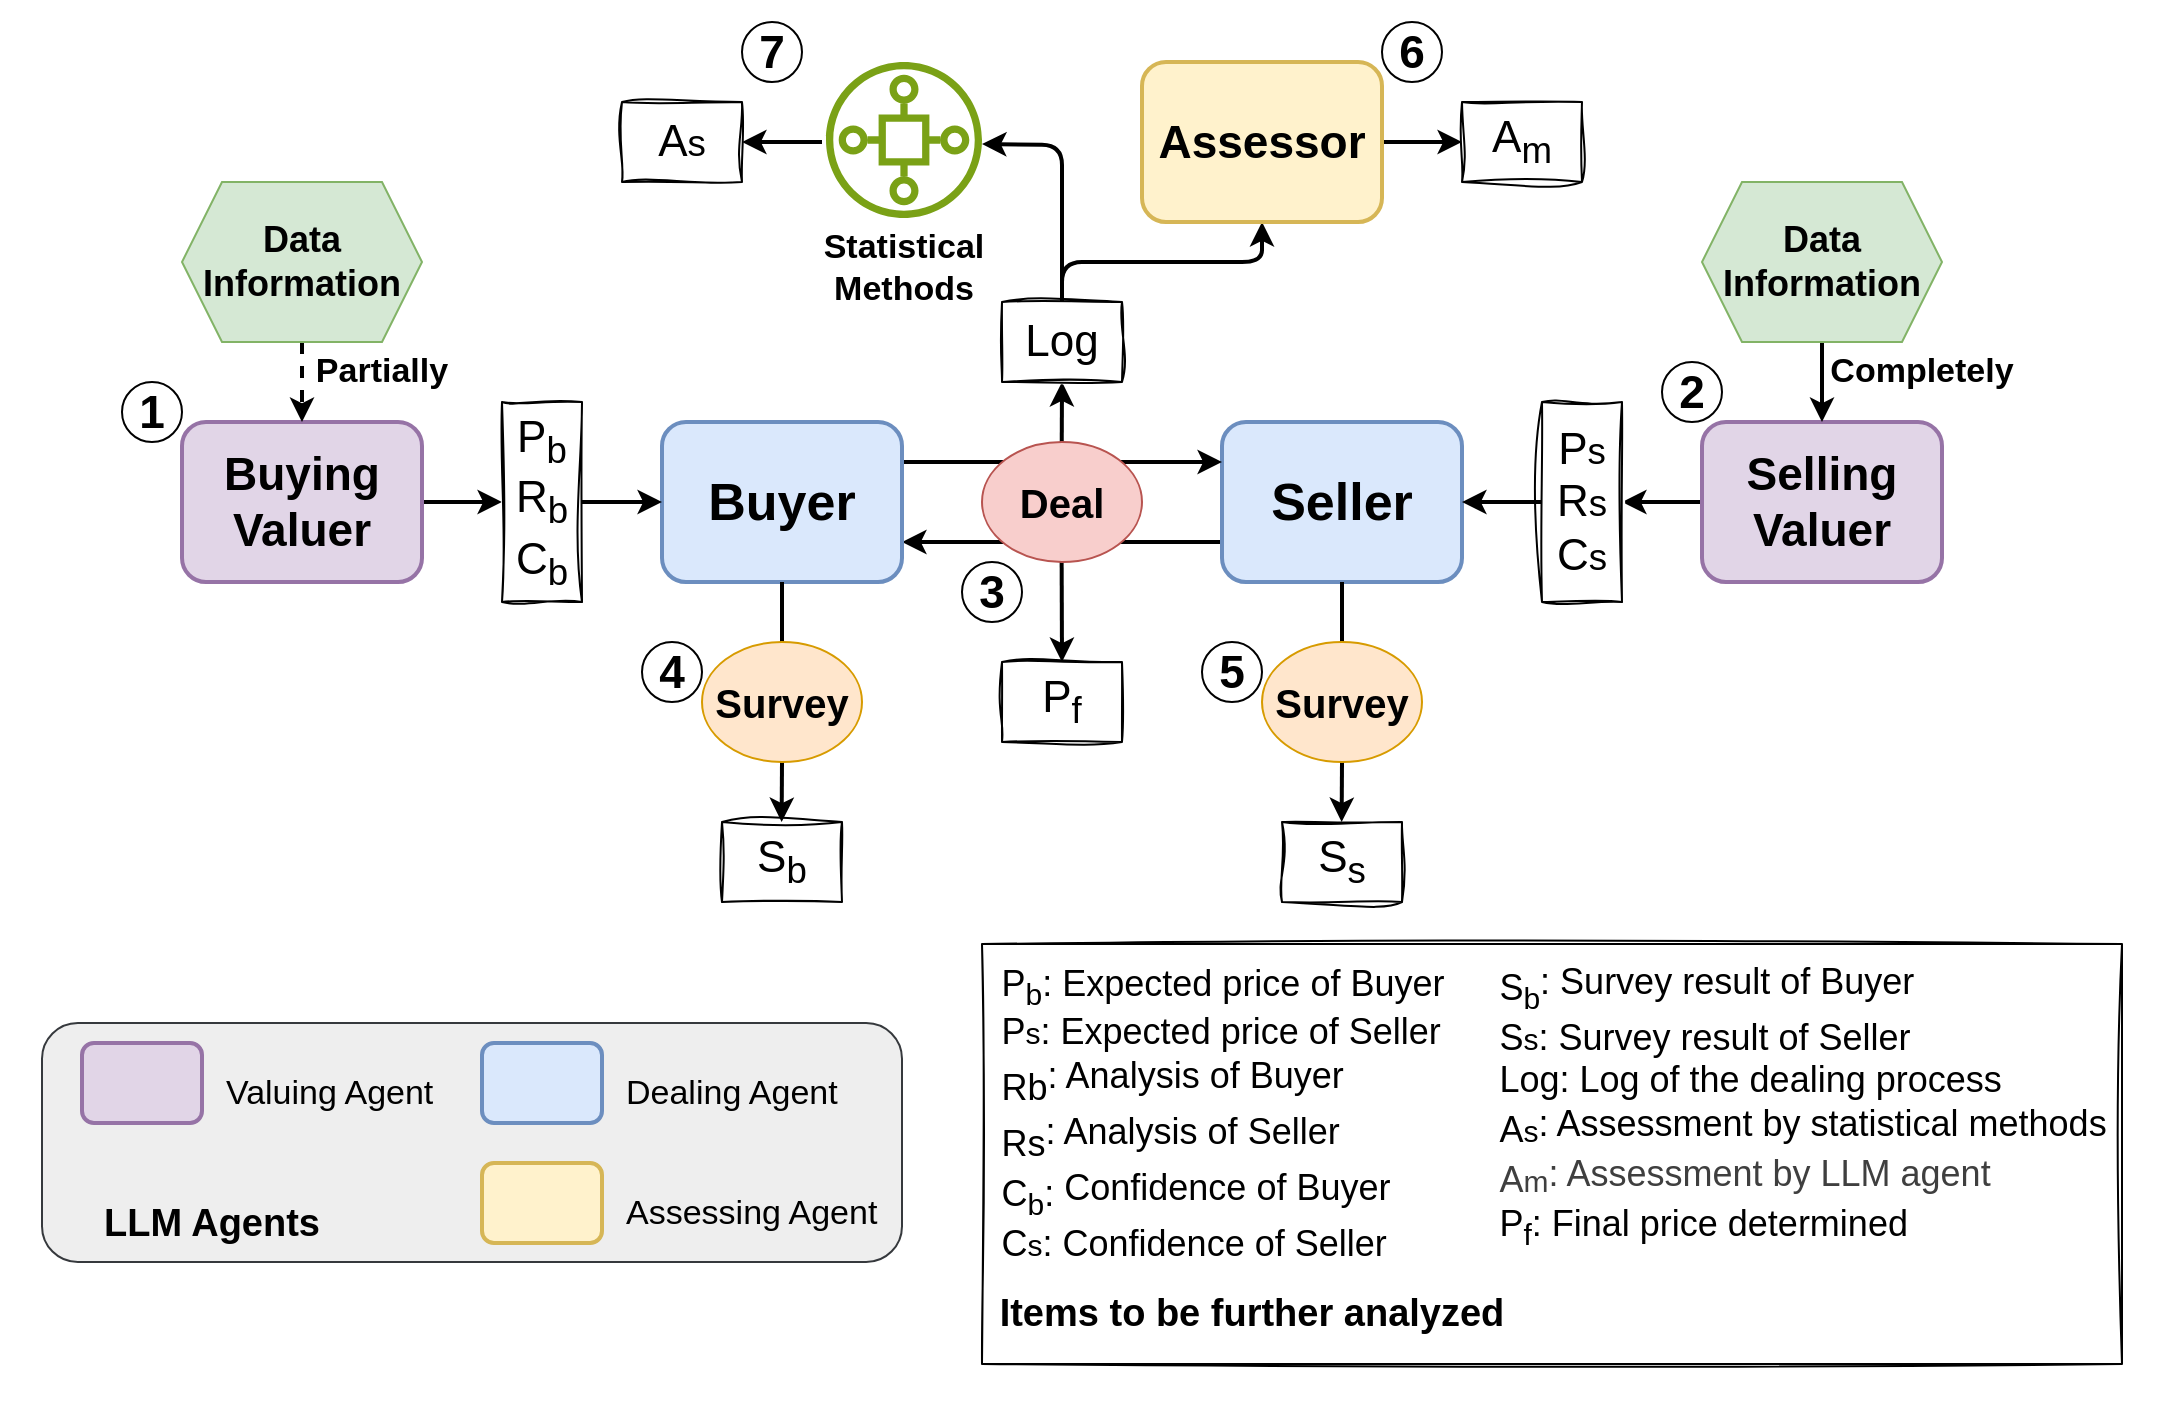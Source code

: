 <mxfile>
    <diagram id="L_sXUlmfiukXkBrD-xmr" name="第 1 页">
        <mxGraphModel dx="1212" dy="1425" grid="1" gridSize="10" guides="1" tooltips="1" connect="1" arrows="1" fold="1" page="0" pageScale="1" pageWidth="827" pageHeight="1169" background="#ffffff" math="0" shadow="0">
            <root>
                <mxCell id="0"/>
                <mxCell id="1" parent="0"/>
                <mxCell id="82" value="" style="rounded=0;whiteSpace=wrap;html=1;opacity=0;" parent="1" vertex="1">
                    <mxGeometry x="-10" y="-290" width="1080" height="700" as="geometry"/>
                </mxCell>
                <mxCell id="72" style="edgeStyle=none;html=1;exitX=1;exitY=0.5;exitDx=0;exitDy=0;entryX=0;entryY=0.5;entryDx=0;entryDy=0;strokeWidth=2;" parent="1" source="2" target="19" edge="1">
                    <mxGeometry relative="1" as="geometry"/>
                </mxCell>
                <mxCell id="2" value="&lt;font style=&quot;font-size: 23px;&quot;&gt;&lt;b style=&quot;&quot;&gt;Buying Valuer&lt;/b&gt;&lt;/font&gt;" style="rounded=1;whiteSpace=wrap;html=1;fillColor=#e1d5e7;strokeColor=#9673a6;strokeWidth=2;" parent="1" vertex="1">
                    <mxGeometry x="80" y="-80" width="120" height="80" as="geometry"/>
                </mxCell>
                <mxCell id="12" style="edgeStyle=none;html=1;exitX=0;exitY=0.75;exitDx=0;exitDy=0;entryX=1;entryY=0.75;entryDx=0;entryDy=0;strokeWidth=2;" parent="1" source="5" target="6" edge="1">
                    <mxGeometry relative="1" as="geometry"/>
                </mxCell>
                <mxCell id="28" style="edgeStyle=none;html=1;exitX=0.5;exitY=1;exitDx=0;exitDy=0;strokeWidth=2;" parent="1" source="31" edge="1">
                    <mxGeometry relative="1" as="geometry">
                        <mxPoint x="659.824" y="120" as="targetPoint"/>
                    </mxGeometry>
                </mxCell>
                <mxCell id="5" value="&lt;b&gt;&lt;font style=&quot;font-size: 26px;&quot;&gt;Seller&lt;/font&gt;&lt;/b&gt;" style="rounded=1;whiteSpace=wrap;html=1;fillColor=#dae8fc;strokeColor=#6c8ebf;strokeWidth=2;" parent="1" vertex="1">
                    <mxGeometry x="600" y="-80" width="120" height="80" as="geometry"/>
                </mxCell>
                <mxCell id="11" style="edgeStyle=none;html=1;exitX=1;exitY=0.25;exitDx=0;exitDy=0;entryX=0;entryY=0.25;entryDx=0;entryDy=0;strokeWidth=2;" parent="1" source="6" target="5" edge="1">
                    <mxGeometry relative="1" as="geometry">
                        <Array as="points">
                            <mxPoint x="520" y="-60"/>
                        </Array>
                    </mxGeometry>
                </mxCell>
                <mxCell id="27" style="edgeStyle=none;html=1;exitX=0.5;exitY=1;exitDx=0;exitDy=0;strokeWidth=2;" parent="1" source="29" edge="1">
                    <mxGeometry relative="1" as="geometry">
                        <mxPoint x="379.824" y="120" as="targetPoint"/>
                    </mxGeometry>
                </mxCell>
                <mxCell id="6" value="&lt;font style=&quot;font-size: 26px;&quot;&gt;&lt;b style=&quot;&quot;&gt;Buyer&lt;/b&gt;&lt;/font&gt;" style="rounded=1;whiteSpace=wrap;html=1;fillColor=#dae8fc;strokeColor=#6c8ebf;strokeWidth=2;" parent="1" vertex="1">
                    <mxGeometry x="320" y="-80" width="120" height="80" as="geometry"/>
                </mxCell>
                <mxCell id="73" style="edgeStyle=none;html=1;exitX=0;exitY=0.5;exitDx=0;exitDy=0;entryX=1;entryY=0.5;entryDx=0;entryDy=0;strokeWidth=2;" parent="1" source="7" target="24" edge="1">
                    <mxGeometry relative="1" as="geometry"/>
                </mxCell>
                <mxCell id="7" value="&lt;b&gt;&lt;font style=&quot;font-size: 23px;&quot;&gt;Selling Valuer&lt;/font&gt;&lt;/b&gt;" style="rounded=1;whiteSpace=wrap;html=1;fillColor=#e1d5e7;strokeColor=#9673a6;strokeWidth=2;" parent="1" vertex="1">
                    <mxGeometry x="840" y="-80" width="120" height="80" as="geometry"/>
                </mxCell>
                <mxCell id="13" style="edgeStyle=orthogonalEdgeStyle;html=1;strokeWidth=2;startArrow=classic;startFill=1;endArrow=none;endFill=0;exitX=0.5;exitY=1;exitDx=0;exitDy=0;entryX=0.5;entryY=0;entryDx=0;entryDy=0;" parent="1" source="8" target="14" edge="1">
                    <mxGeometry relative="1" as="geometry">
                        <mxPoint x="520" y="-130" as="targetPoint"/>
                        <mxPoint x="520" y="-160" as="sourcePoint"/>
                        <Array as="points">
                            <mxPoint x="620" y="-160"/>
                            <mxPoint x="520" y="-160"/>
                        </Array>
                    </mxGeometry>
                </mxCell>
                <mxCell id="21" style="edgeStyle=none;html=1;exitX=1;exitY=0.5;exitDx=0;exitDy=0;strokeWidth=3;" parent="1" source="8" edge="1">
                    <mxGeometry relative="1" as="geometry">
                        <mxPoint x="640" y="-199.529" as="targetPoint"/>
                    </mxGeometry>
                </mxCell>
                <mxCell id="47" style="edgeStyle=none;html=1;exitX=1;exitY=0.5;exitDx=0;exitDy=0;entryX=0;entryY=0.5;entryDx=0;entryDy=0;strokeWidth=2;" parent="1" source="8" target="22" edge="1">
                    <mxGeometry relative="1" as="geometry"/>
                </mxCell>
                <mxCell id="8" value="&lt;font style=&quot;font-size: 23px;&quot;&gt;&lt;b style=&quot;&quot;&gt;Assessor&lt;/b&gt;&lt;/font&gt;" style="rounded=1;whiteSpace=wrap;html=1;fillColor=#fff2cc;strokeColor=#d6b656;strokeWidth=2;" parent="1" vertex="1">
                    <mxGeometry x="560" y="-260" width="120" height="80" as="geometry"/>
                </mxCell>
                <mxCell id="15" style="edgeStyle=none;html=1;exitX=0.5;exitY=1;exitDx=0;exitDy=0;startArrow=classic;startFill=1;endArrow=none;endFill=0;strokeWidth=2;" parent="1" source="14" edge="1">
                    <mxGeometry relative="1" as="geometry">
                        <mxPoint x="519.824" y="-60" as="targetPoint"/>
                    </mxGeometry>
                </mxCell>
                <mxCell id="14" value="&lt;font style=&quot;font-size: 22px;&quot;&gt;Log&lt;/font&gt;" style="rounded=0;whiteSpace=wrap;html=1;sketch=1;curveFitting=1;jiggle=2;" parent="1" vertex="1">
                    <mxGeometry x="490" y="-140" width="60" height="40" as="geometry"/>
                </mxCell>
                <mxCell id="17" style="edgeStyle=none;html=1;startArrow=classic;startFill=1;endArrow=none;endFill=0;strokeWidth=2;" parent="1" edge="1">
                    <mxGeometry relative="1" as="geometry">
                        <mxPoint x="519.82" y="-10" as="targetPoint"/>
                        <mxPoint x="520" y="40" as="sourcePoint"/>
                    </mxGeometry>
                </mxCell>
                <mxCell id="18" value="&lt;font style=&quot;font-size: 20px; color: rgb(0, 0, 0);&quot;&gt;&lt;b style=&quot;&quot;&gt;Deal&lt;/b&gt;&lt;/font&gt;" style="ellipse;whiteSpace=wrap;html=1;fillColor=#f8cecc;strokeColor=#b85450;" parent="1" vertex="1">
                    <mxGeometry x="480" y="-70" width="80" height="60" as="geometry"/>
                </mxCell>
                <mxCell id="25" style="edgeStyle=none;html=1;exitX=1;exitY=0.5;exitDx=0;exitDy=0;entryX=0;entryY=0.5;entryDx=0;entryDy=0;strokeWidth=2;" parent="1" source="19" target="6" edge="1">
                    <mxGeometry relative="1" as="geometry"/>
                </mxCell>
                <mxCell id="19" value="&lt;span style=&quot;font-size: 22px;&quot;&gt;P&lt;sub&gt;b&lt;/sub&gt;&lt;/span&gt;&lt;div&gt;&lt;sub style=&quot;&quot;&gt;&lt;span style=&quot;font-size: 22px;&quot;&gt;R&lt;sub&gt;b&lt;/sub&gt;&lt;/span&gt;&lt;/sub&gt;&lt;/div&gt;&lt;div&gt;&lt;span style=&quot;font-size: 22px;&quot;&gt;C&lt;sub&gt;b&lt;/sub&gt;&lt;/span&gt;&lt;/div&gt;" style="rounded=0;whiteSpace=wrap;html=1;sketch=1;curveFitting=1;jiggle=2;" parent="1" vertex="1">
                    <mxGeometry x="240" y="-90" width="40" height="100" as="geometry"/>
                </mxCell>
                <mxCell id="20" value="&lt;font style=&quot;font-size: 22px;&quot;&gt;P&lt;sub&gt;f&lt;/sub&gt;&lt;/font&gt;" style="rounded=0;whiteSpace=wrap;html=1;sketch=1;curveFitting=1;jiggle=2;" parent="1" vertex="1">
                    <mxGeometry x="490" y="40" width="60" height="40" as="geometry"/>
                </mxCell>
                <mxCell id="22" value="&lt;font style=&quot;&quot;&gt;&lt;sub style=&quot;&quot;&gt;&lt;span style=&quot;font-size: 22px;&quot;&gt;A&lt;sub&gt;m&lt;/sub&gt;&lt;/span&gt;&lt;/sub&gt;&lt;/font&gt;" style="rounded=0;whiteSpace=wrap;html=1;sketch=1;curveFitting=1;jiggle=2;" parent="1" vertex="1">
                    <mxGeometry x="720" y="-240" width="60" height="40" as="geometry"/>
                </mxCell>
                <mxCell id="26" style="edgeStyle=none;html=1;exitX=0;exitY=0.5;exitDx=0;exitDy=0;entryX=1;entryY=0.5;entryDx=0;entryDy=0;strokeWidth=2;" parent="1" source="24" target="5" edge="1">
                    <mxGeometry relative="1" as="geometry"/>
                </mxCell>
                <mxCell id="24" value="&lt;span style=&quot;font-size: 22px;&quot;&gt;P&lt;/span&gt;&lt;span style=&quot;font-size: 18.333px;&quot;&gt;s&lt;/span&gt;&lt;div&gt;&lt;span style=&quot;font-size: 22px;&quot;&gt;R&lt;/span&gt;&lt;span style=&quot;font-size: 18.333px;&quot;&gt;s&lt;/span&gt;&lt;/div&gt;&lt;div&gt;&lt;span style=&quot;font-size: 22px;&quot;&gt;C&lt;/span&gt;&lt;span style=&quot;font-size: 18.333px;&quot;&gt;s&lt;/span&gt;&lt;/div&gt;" style="rounded=0;whiteSpace=wrap;html=1;sketch=1;curveFitting=1;jiggle=2;" parent="1" vertex="1">
                    <mxGeometry x="760" y="-90" width="40" height="100" as="geometry"/>
                </mxCell>
                <mxCell id="30" value="" style="edgeStyle=none;html=1;exitX=0.5;exitY=1;exitDx=0;exitDy=0;strokeWidth=2;endArrow=none;endFill=0;" parent="1" source="6" target="29" edge="1">
                    <mxGeometry relative="1" as="geometry">
                        <mxPoint x="379.824" y="120" as="targetPoint"/>
                        <mxPoint x="380" as="sourcePoint"/>
                    </mxGeometry>
                </mxCell>
                <mxCell id="29" value="&lt;font style=&quot;font-size: 20px;&quot;&gt;&lt;b style=&quot;&quot;&gt;Survey&lt;/b&gt;&lt;/font&gt;" style="ellipse;whiteSpace=wrap;html=1;fillColor=#ffe6cc;strokeColor=#d79b00;" parent="1" vertex="1">
                    <mxGeometry x="340" y="30" width="80" height="60" as="geometry"/>
                </mxCell>
                <mxCell id="32" value="" style="edgeStyle=none;html=1;exitX=0.5;exitY=1;exitDx=0;exitDy=0;strokeWidth=2;endArrow=none;endFill=0;" parent="1" source="5" target="31" edge="1">
                    <mxGeometry relative="1" as="geometry">
                        <mxPoint x="659.824" y="120" as="targetPoint"/>
                        <mxPoint x="660" as="sourcePoint"/>
                    </mxGeometry>
                </mxCell>
                <mxCell id="31" value="&lt;font style=&quot;font-size: 20px;&quot;&gt;&lt;b style=&quot;&quot;&gt;Survey&lt;/b&gt;&lt;/font&gt;" style="ellipse;whiteSpace=wrap;html=1;fillColor=#ffe6cc;strokeColor=#d79b00;" parent="1" vertex="1">
                    <mxGeometry x="620" y="30" width="80" height="60" as="geometry"/>
                </mxCell>
                <mxCell id="33" value="&lt;span style=&quot;font-size: 22px;&quot;&gt;S&lt;sub&gt;s&lt;/sub&gt;&lt;/span&gt;" style="rounded=0;whiteSpace=wrap;html=1;sketch=1;curveFitting=1;jiggle=2;" parent="1" vertex="1">
                    <mxGeometry x="630" y="120" width="60" height="40" as="geometry"/>
                </mxCell>
                <mxCell id="34" value="&lt;span style=&quot;font-size: 22px;&quot;&gt;S&lt;sub&gt;b&lt;/sub&gt;&lt;/span&gt;" style="rounded=0;whiteSpace=wrap;html=1;sketch=1;curveFitting=1;jiggle=2;" parent="1" vertex="1">
                    <mxGeometry x="350" y="120" width="60" height="40" as="geometry"/>
                </mxCell>
                <mxCell id="61" style="edgeStyle=none;html=1;entryX=1;entryY=0.5;entryDx=0;entryDy=0;strokeWidth=2;" parent="1" target="54" edge="1">
                    <mxGeometry relative="1" as="geometry">
                        <mxPoint x="400" y="-220" as="sourcePoint"/>
                    </mxGeometry>
                </mxCell>
                <mxCell id="52" style="edgeStyle=orthogonalEdgeStyle;html=1;strokeWidth=2;startArrow=classic;startFill=1;endArrow=none;endFill=0;entryX=0.5;entryY=0;entryDx=0;entryDy=0;" parent="1" target="14" edge="1">
                    <mxGeometry relative="1" as="geometry">
                        <mxPoint x="510" y="-150" as="targetPoint"/>
                        <mxPoint x="480" y="-219" as="sourcePoint"/>
                    </mxGeometry>
                </mxCell>
                <mxCell id="54" value="&lt;font style=&quot;&quot;&gt;&lt;sub style=&quot;&quot;&gt;&lt;span style=&quot;font-size: 22px;&quot;&gt;A&lt;/span&gt;&lt;span style=&quot;font-size: 18.333px;&quot;&gt;s&lt;/span&gt;&lt;/sub&gt;&lt;/font&gt;" style="rounded=0;whiteSpace=wrap;html=1;sketch=1;curveFitting=1;jiggle=2;" parent="1" vertex="1">
                    <mxGeometry x="300" y="-240" width="60" height="40" as="geometry"/>
                </mxCell>
                <mxCell id="74" value="" style="edgeStyle=none;html=1;strokeWidth=2;dashed=1;" parent="1" source="71" target="2" edge="1">
                    <mxGeometry relative="1" as="geometry"/>
                </mxCell>
                <mxCell id="71" value="&lt;b&gt;&lt;font style=&quot;font-size: 18px;&quot;&gt;Data Information&lt;/font&gt;&lt;/b&gt;" style="shape=hexagon;perimeter=hexagonPerimeter2;whiteSpace=wrap;html=1;fixedSize=1;fillColor=#d5e8d4;strokeColor=#82b366;" parent="1" vertex="1">
                    <mxGeometry x="80" y="-200" width="120" height="80" as="geometry"/>
                </mxCell>
                <mxCell id="75" value="" style="group" parent="1" vertex="1" connectable="0">
                    <mxGeometry x="480" y="180" width="575" height="211" as="geometry"/>
                </mxCell>
                <mxCell id="55" value="" style="rounded=0;whiteSpace=wrap;html=1;strokeWidth=1;sketch=1;curveFitting=1;jiggle=2;" parent="75" vertex="1">
                    <mxGeometry y="1" width="570" height="210" as="geometry"/>
                </mxCell>
                <mxCell id="41" value="&lt;div style=&quot;text-align: left;&quot;&gt;&lt;font style=&quot;background-color: transparent; font-size: 18px;&quot;&gt;P&lt;sub&gt;b&lt;/sub&gt;&lt;/font&gt;&lt;font style=&quot;background-color: transparent; font-size: 18px;&quot;&gt;: Expected price of Buyer&lt;/font&gt;&lt;/div&gt;&lt;div&gt;&lt;div style=&quot;text-align: left;&quot;&gt;&lt;font style=&quot;background-color: transparent; scrollbar-color: light-dark(#e2e2e2, #4b4b4b)&lt;br/&gt;&#x9;&#x9;&#x9;&#x9;&#x9;light-dark(#fbfbfb, var(--dark-panel-color)); font-size: 18px;&quot;&gt;P&lt;/font&gt;&lt;font style=&quot;background-color: transparent; scrollbar-color: light-dark(#e2e2e2, #4b4b4b)&lt;br/&gt;&#x9;&#x9;&#x9;&#x9;&#x9;light-dark(#fbfbfb, var(--dark-panel-color)); font-size: 15px;&quot;&gt;s&lt;/font&gt;&lt;font style=&quot;background-color: transparent; scrollbar-color: light-dark(#e2e2e2, #4b4b4b)&lt;br/&gt;&#x9;&#x9;&#x9;&#x9;&#x9;light-dark(#fbfbfb, var(--dark-panel-color)); font-size: 18px;&quot;&gt;: Expected price of Seller&lt;/font&gt;&lt;/div&gt;&lt;div&gt;&lt;div style=&quot;text-align: left; scrollbar-color: light-dark(#e2e2e2, #4b4b4b)&lt;br/&gt;&#x9;&#x9;&#x9;&#x9;&#x9;light-dark(#fbfbfb, var(--dark-panel-color));&quot;&gt;&lt;font style=&quot;background-color: transparent; scrollbar-color: light-dark(#e2e2e2, #4b4b4b)&lt;br/&gt;&#x9;&#x9;&#x9;&#x9;&#x9;light-dark(#fbfbfb, var(--dark-panel-color));&quot;&gt;&lt;sub style=&quot;scrollbar-color: light-dark(#e2e2e2, #4b4b4b)&lt;br/&gt;&#x9;&#x9;&#x9;&#x9;&#x9;light-dark(#fbfbfb, var(--dark-panel-color));&quot;&gt;&lt;sub style=&quot;&quot;&gt;&lt;span style=&quot;font-size: 18px;&quot;&gt;Rb&lt;/span&gt;&lt;/sub&gt;&lt;/sub&gt;&lt;/font&gt;&lt;font style=&quot;background-color: transparent; scrollbar-color: light-dark(#e2e2e2, #4b4b4b)&lt;br/&gt;&#x9;&#x9;&#x9;&#x9;&#x9;light-dark(#fbfbfb, var(--dark-panel-color)); font-size: 18px;&quot;&gt;: Analysis of Buyer&lt;/font&gt;&lt;br&gt;&lt;/div&gt;&lt;div style=&quot;scrollbar-color: light-dark(#e2e2e2, #4b4b4b)&lt;br/&gt;&#x9;&#x9;&#x9;&#x9;&#x9;light-dark(#fbfbfb, var(--dark-panel-color));&quot;&gt;&lt;div style=&quot;scrollbar-color: light-dark(#e2e2e2, #4b4b4b)&lt;br/&gt;&#x9;&#x9;&#x9;&#x9;&#x9;light-dark(#fbfbfb, var(--dark-panel-color));&quot;&gt;&lt;div style=&quot;text-align: left;&quot;&gt;&lt;font style=&quot;background-color: transparent; scrollbar-color: light-dark(#e2e2e2, #4b4b4b)&lt;br/&gt;&#x9;&#x9;&#x9;&#x9;&#x9;light-dark(#fbfbfb, var(--dark-panel-color));&quot;&gt;&lt;sub style=&quot;scrollbar-color: light-dark(#e2e2e2, #4b4b4b)&lt;br/&gt;&#x9;&#x9;&#x9;&#x9;&#x9;light-dark(#fbfbfb, var(--dark-panel-color));&quot;&gt;&lt;sub style=&quot;&quot;&gt;&lt;span style=&quot;font-size: 18px;&quot;&gt;Rs&lt;/span&gt;&lt;/sub&gt;&lt;/sub&gt;&lt;/font&gt;&lt;font style=&quot;background-color: transparent; scrollbar-color: light-dark(#e2e2e2, #4b4b4b)&lt;br/&gt;&#x9;&#x9;&#x9;&#x9;&#x9;light-dark(#fbfbfb, var(--dark-panel-color)); font-size: 18px;&quot;&gt;: Analysis of Seller&lt;/font&gt;&lt;/div&gt;&lt;div style=&quot;text-align: left;&quot;&gt;&lt;font style=&quot;background-color: transparent; scrollbar-color: light-dark(#e2e2e2, #4b4b4b)&lt;br/&gt;&#x9;&#x9;&#x9;&#x9;&#x9;light-dark(#fbfbfb, var(--dark-panel-color));&quot;&gt;&lt;div style=&quot;scrollbar-color: light-dark(#e2e2e2, #4b4b4b)&lt;br/&gt;&#x9;&#x9;&#x9;&#x9;&#x9;light-dark(#fbfbfb, var(--dark-panel-color));&quot;&gt;&lt;font style=&quot;scrollbar-color: light-dark(#e2e2e2, #4b4b4b)&lt;br/&gt;&#x9;&#x9;&#x9;&#x9;&#x9;light-dark(#fbfbfb, var(--dark-panel-color)); background-color: transparent;&quot;&gt;&lt;sub style=&quot;scrollbar-color: light-dark(#e2e2e2, #4b4b4b)&lt;br/&gt;&#x9;&#x9;&#x9;&#x9;&#x9;light-dark(#fbfbfb, var(--dark-panel-color));&quot;&gt;&lt;span style=&quot;font-size: 18px;&quot;&gt;C&lt;sub&gt;b&lt;/sub&gt;:&lt;/span&gt;&lt;/sub&gt;&lt;/font&gt;&lt;font style=&quot;font-size: 18px; scrollbar-color: light-dark(#e2e2e2, #4b4b4b)&lt;br/&gt;&#x9;&#x9;&#x9;&#x9;&#x9;light-dark(#fbfbfb, var(--dark-panel-color)); background-color: transparent;&quot;&gt;&amp;nbsp;Confidence of Buyer&lt;/font&gt;&lt;/div&gt;&lt;div style=&quot;scrollbar-color: light-dark(#e2e2e2, #4b4b4b)&lt;br/&gt;&#x9;&#x9;&#x9;&#x9;&#x9;light-dark(#fbfbfb, var(--dark-panel-color)); text-align: center;&quot;&gt;&lt;div style=&quot;scrollbar-color: light-dark(#e2e2e2, #4b4b4b)&lt;br/&gt;&#x9;&#x9;&#x9;&#x9;&#x9;light-dark(#fbfbfb, var(--dark-panel-color)); text-align: left;&quot;&gt;&lt;font style=&quot;scrollbar-color: light-dark(#e2e2e2, #4b4b4b)&lt;br/&gt;&#x9;&#x9;&#x9;&#x9;&#x9;light-dark(#fbfbfb, var(--dark-panel-color)); background-color: transparent; font-size: 18px;&quot;&gt;C&lt;/font&gt;&lt;font style=&quot;font-size: 15px; scrollbar-color: light-dark(#e2e2e2, #4b4b4b)&lt;br/&gt;&#x9;&#x9;&#x9;&#x9;&#x9;light-dark(#fbfbfb, var(--dark-panel-color)); background-color: transparent;&quot;&gt;s&lt;/font&gt;&lt;font style=&quot;font-size: 18px; scrollbar-color: light-dark(#e2e2e2, #4b4b4b)&lt;br/&gt;&#x9;&#x9;&#x9;&#x9;&#x9;light-dark(#fbfbfb, var(--dark-panel-color)); background-color: transparent;&quot;&gt;: Confidence of Seller&lt;/font&gt;&lt;/div&gt;&lt;/div&gt;&lt;/font&gt;&lt;/div&gt;&lt;/div&gt;&lt;/div&gt;&lt;/div&gt;&lt;/div&gt;" style="text;html=1;align=center;verticalAlign=middle;resizable=0;points=[];autosize=1;strokeColor=none;fillColor=none;" parent="75" vertex="1">
                    <mxGeometry y="1" width="240" height="170" as="geometry"/>
                </mxCell>
                <mxCell id="46" value="&lt;div style=&quot;text-align: left;&quot;&gt;&lt;font style=&quot;background-color: transparent;&quot;&gt;&lt;sub style=&quot;&quot;&gt;&lt;span style=&quot;font-size: 18px;&quot;&gt;S&lt;sub&gt;b&lt;/sub&gt;&lt;/span&gt;&lt;/sub&gt;&lt;/font&gt;&lt;font style=&quot;background-color: transparent; font-size: 18px;&quot;&gt;: Survey result of Buyer&lt;/font&gt;&lt;/div&gt;&lt;div&gt;&lt;div style=&quot;text-align: left;&quot;&gt;&lt;font style=&quot;background-color: transparent; scrollbar-color: light-dark(#e2e2e2, #4b4b4b)&lt;br/&gt;&#x9;&#x9;&#x9;&#x9;&#x9;light-dark(#fbfbfb, var(--dark-panel-color)); font-size: 18px;&quot;&gt;S&lt;/font&gt;&lt;font style=&quot;background-color: transparent; scrollbar-color: light-dark(#e2e2e2, #4b4b4b)&lt;br/&gt;&#x9;&#x9;&#x9;&#x9;&#x9;light-dark(#fbfbfb, var(--dark-panel-color)); font-size: 15px;&quot;&gt;s&lt;/font&gt;&lt;font style=&quot;background-color: transparent; scrollbar-color: light-dark(#e2e2e2, #4b4b4b)&lt;br/&gt;&#x9;&#x9;&#x9;&#x9;&#x9;light-dark(#fbfbfb, var(--dark-panel-color)); font-size: 18px;&quot;&gt;: Survey result of Seller&lt;/font&gt;&lt;/div&gt;&lt;div&gt;&lt;div style=&quot;text-align: left; scrollbar-color: light-dark(#e2e2e2, #4b4b4b)&lt;br/&gt;&#x9;&#x9;&#x9;&#x9;&#x9;light-dark(#fbfbfb, var(--dark-panel-color));&quot;&gt;&lt;font style=&quot;background-color: transparent; scrollbar-color: light-dark(#e2e2e2, #4b4b4b)&lt;br/&gt;&#x9;&#x9;&#x9;&#x9;&#x9;light-dark(#fbfbfb, var(--dark-panel-color)); font-size: 18px;&quot;&gt;Log: Log of the dealing process&lt;/font&gt;&lt;br&gt;&lt;/div&gt;&lt;div style=&quot;scrollbar-color: light-dark(#e2e2e2, #4b4b4b)&lt;br/&gt;&#x9;&#x9;&#x9;&#x9;&#x9;light-dark(#fbfbfb, var(--dark-panel-color));&quot;&gt;&lt;div style=&quot;scrollbar-color: light-dark(#e2e2e2, #4b4b4b)&lt;br/&gt;&#x9;&#x9;&#x9;&#x9;&#x9;light-dark(#fbfbfb, var(--dark-panel-color));&quot;&gt;&lt;div style=&quot;text-align: left;&quot;&gt;&lt;font style=&quot;background-color: transparent; scrollbar-color: light-dark(#e2e2e2, #4b4b4b)&lt;br/&gt;&#x9;&#x9;&#x9;&#x9;&#x9;light-dark(#fbfbfb, var(--dark-panel-color));&quot;&gt;&lt;sub style=&quot;&quot;&gt;&lt;span style=&quot;font-size: 18px;&quot;&gt;A&lt;/span&gt;&lt;span style=&quot;font-size: 15px;&quot;&gt;s&lt;/span&gt;&lt;/sub&gt;&lt;span style=&quot;font-size: 18px;&quot;&gt;: Assessment by statistical methods&lt;/span&gt;&lt;/font&gt;&lt;/div&gt;&lt;div style=&quot;text-align: left;&quot;&gt;&lt;font style=&quot;background-color: transparent; scrollbar-color: light-dark(#e2e2e2, #4b4b4b)&lt;br/&gt;&#x9;&#x9;&#x9;&#x9;&#x9;light-dark(#fbfbfb, var(--dark-panel-color));&quot;&gt;&lt;div style=&quot;scrollbar-color: light-dark(#e2e2e2, #4b4b4b)&lt;br/&gt;&#x9;&#x9;&#x9;&#x9;&#x9;light-dark(#fbfbfb, var(--dark-panel-color));&quot;&gt;&lt;font style=&quot;scrollbar-color: light-dark(#e2e2e2, #4b4b4b)&lt;br/&gt;&#x9;&#x9;&#x9;&#x9;&#x9;light-dark(#fbfbfb, var(--dark-panel-color)); background-color: transparent;&quot;&gt;&lt;sub style=&quot;scrollbar-color: light-dark(#e2e2e2, #4b4b4b)&lt;br/&gt;&#x9;&#x9;&#x9;&#x9;&#x9;light-dark(#fbfbfb, var(--dark-panel-color));&quot;&gt;&lt;sub style=&quot;color: rgb(63, 63, 63); scrollbar-color: light-dark(#e2e2e2, #4b4b4b)&lt;br/&gt;&#x9;&#x9;&#x9;&#x9;&#x9;light-dark(#fbfbfb, var(--dark-panel-color));&quot;&gt;&lt;span style=&quot;scrollbar-color: light-dark(#e2e2e2, #4b4b4b)&lt;br/&gt;&#x9;&#x9;&#x9;&#x9;&#x9;light-dark(#fbfbfb, var(--dark-panel-color)); font-size: 18px;&quot;&gt;A&lt;/span&gt;&lt;span style=&quot;scrollbar-color: light-dark(#e2e2e2, #4b4b4b)&lt;br/&gt;&#x9;&#x9;&#x9;&#x9;&#x9;light-dark(#fbfbfb, var(--dark-panel-color)); font-size: 15px;&quot;&gt;m&lt;/span&gt;&lt;/sub&gt;&lt;span style=&quot;color: rgb(63, 63, 63); scrollbar-color: light-dark(#e2e2e2, #4b4b4b)&lt;br/&gt;&#x9;&#x9;&#x9;&#x9;&#x9;light-dark(#fbfbfb, var(--dark-panel-color)); font-size: 18px;&quot;&gt;: Assessment by LLM agent&lt;/span&gt;&lt;span style=&quot;font-size: 18px;&quot;&gt;&lt;br&gt;&lt;/span&gt;&lt;/sub&gt;&lt;/font&gt;&lt;/div&gt;&lt;div style=&quot;scrollbar-color: light-dark(#e2e2e2, #4b4b4b)&lt;br/&gt;&#x9;&#x9;&#x9;&#x9;&#x9;light-dark(#fbfbfb, var(--dark-panel-color));&quot;&gt;&lt;span style=&quot;font-size: 18px;&quot;&gt;P&lt;sub&gt;f&lt;/sub&gt;: Final price determined&lt;/span&gt;&lt;/div&gt;&lt;/font&gt;&lt;/div&gt;&lt;/div&gt;&lt;/div&gt;&lt;/div&gt;&lt;/div&gt;" style="text;html=1;align=center;verticalAlign=middle;resizable=0;points=[];autosize=1;strokeColor=none;fillColor=none;" parent="75" vertex="1">
                    <mxGeometry x="245" y="2" width="330" height="160" as="geometry"/>
                </mxCell>
                <mxCell id="56" value="&lt;font style=&quot;font-size: 19px;&quot;&gt;&lt;b style=&quot;&quot;&gt;Items to be further analyzed&lt;/b&gt;&lt;/font&gt;" style="text;html=1;align=center;verticalAlign=middle;whiteSpace=wrap;rounded=0;" parent="75" vertex="1">
                    <mxGeometry y="171" width="270" height="30" as="geometry"/>
                </mxCell>
                <mxCell id="77" value="" style="edgeStyle=none;html=1;strokeWidth=2;" parent="1" source="76" target="7" edge="1">
                    <mxGeometry relative="1" as="geometry"/>
                </mxCell>
                <mxCell id="76" value="&lt;b&gt;&lt;font style=&quot;font-size: 18px;&quot;&gt;Data Information&lt;/font&gt;&lt;/b&gt;" style="shape=hexagon;perimeter=hexagonPerimeter2;whiteSpace=wrap;html=1;fixedSize=1;fillColor=#d5e8d4;strokeColor=#82b366;" parent="1" vertex="1">
                    <mxGeometry x="840" y="-200" width="120" height="80" as="geometry"/>
                </mxCell>
                <mxCell id="78" value="&lt;font style=&quot;font-size: 17px;&quot;&gt;&lt;b&gt;Partially&lt;/b&gt;&lt;/font&gt;" style="text;html=1;align=center;verticalAlign=middle;whiteSpace=wrap;rounded=0;" parent="1" vertex="1">
                    <mxGeometry x="150" y="-120" width="60" height="30" as="geometry"/>
                </mxCell>
                <mxCell id="79" value="&lt;font style=&quot;font-size: 17px;&quot;&gt;&lt;b&gt;Completely&lt;/b&gt;&lt;/font&gt;" style="text;html=1;align=center;verticalAlign=middle;whiteSpace=wrap;rounded=0;" parent="1" vertex="1">
                    <mxGeometry x="900" y="-120" width="100" height="30" as="geometry"/>
                </mxCell>
                <mxCell id="81" value="" style="group" parent="1" vertex="1" connectable="0">
                    <mxGeometry x="10" y="220.5" width="440" height="120" as="geometry"/>
                </mxCell>
                <mxCell id="48" value="" style="rounded=1;whiteSpace=wrap;html=1;fillColor=#eeeeee;strokeColor=#36393d;" parent="81" vertex="1">
                    <mxGeometry width="430" height="119.5" as="geometry"/>
                </mxCell>
                <mxCell id="35" value="" style="rounded=1;whiteSpace=wrap;html=1;fillColor=#e1d5e7;strokeColor=#9673a6;strokeWidth=2;" parent="81" vertex="1">
                    <mxGeometry x="20" y="10" width="60" height="40" as="geometry"/>
                </mxCell>
                <mxCell id="37" value="" style="rounded=1;whiteSpace=wrap;html=1;fillColor=#dae8fc;strokeColor=#6c8ebf;strokeWidth=2;" parent="81" vertex="1">
                    <mxGeometry x="220" y="10" width="60" height="40" as="geometry"/>
                </mxCell>
                <mxCell id="38" value="" style="rounded=1;whiteSpace=wrap;html=1;fillColor=#fff2cc;strokeColor=#d6b656;strokeWidth=2;" parent="81" vertex="1">
                    <mxGeometry x="220" y="70" width="60" height="40" as="geometry"/>
                </mxCell>
                <mxCell id="42" value="&lt;font style=&quot;font-size: 17px;&quot;&gt;Dealing Agent&lt;/font&gt;" style="text;html=1;align=left;verticalAlign=middle;resizable=0;points=[];autosize=1;strokeColor=none;fillColor=none;" parent="81" vertex="1">
                    <mxGeometry x="290" y="20" width="130" height="30" as="geometry"/>
                </mxCell>
                <mxCell id="43" value="&lt;font style=&quot;font-size: 17px;&quot;&gt;Assessing Agent&lt;/font&gt;" style="text;html=1;align=left;verticalAlign=middle;resizable=0;points=[];autosize=1;strokeColor=none;fillColor=none;" parent="81" vertex="1">
                    <mxGeometry x="290" y="80" width="150" height="30" as="geometry"/>
                </mxCell>
                <mxCell id="49" value="&lt;b&gt;&lt;font style=&quot;font-size: 19px;&quot;&gt;LLM Agents&lt;/font&gt;&lt;/b&gt;" style="text;html=1;align=center;verticalAlign=middle;whiteSpace=wrap;rounded=0;" parent="81" vertex="1">
                    <mxGeometry x="20" y="80" width="130" height="40" as="geometry"/>
                </mxCell>
                <mxCell id="57" value="&lt;font style=&quot;font-size: 17px;&quot;&gt;Valuing Agent&lt;/font&gt;" style="text;html=1;align=left;verticalAlign=middle;resizable=0;points=[];autosize=1;strokeColor=none;fillColor=none;" parent="81" vertex="1">
                    <mxGeometry x="90" y="20" width="130" height="30" as="geometry"/>
                </mxCell>
                <mxCell id="83" value="&lt;font style=&quot;font-size: 23px;&quot;&gt;&lt;b style=&quot;&quot;&gt;1&lt;/b&gt;&lt;/font&gt;" style="ellipse;whiteSpace=wrap;html=1;aspect=fixed;" parent="1" vertex="1">
                    <mxGeometry x="50" y="-100" width="30" height="30" as="geometry"/>
                </mxCell>
                <mxCell id="85" value="&lt;font style=&quot;font-size: 23px;&quot;&gt;&lt;b style=&quot;&quot;&gt;2&lt;/b&gt;&lt;/font&gt;" style="ellipse;whiteSpace=wrap;html=1;aspect=fixed;" parent="1" vertex="1">
                    <mxGeometry x="820" y="-110" width="30" height="30" as="geometry"/>
                </mxCell>
                <mxCell id="86" value="&lt;font style=&quot;font-size: 23px;&quot;&gt;&lt;b style=&quot;&quot;&gt;3&lt;/b&gt;&lt;/font&gt;" style="ellipse;whiteSpace=wrap;html=1;aspect=fixed;" parent="1" vertex="1">
                    <mxGeometry x="470" y="-10" width="30" height="30" as="geometry"/>
                </mxCell>
                <mxCell id="87" value="&lt;font style=&quot;font-size: 23px;&quot;&gt;&lt;b style=&quot;&quot;&gt;4&lt;/b&gt;&lt;/font&gt;" style="ellipse;whiteSpace=wrap;html=1;aspect=fixed;" parent="1" vertex="1">
                    <mxGeometry x="310" y="30" width="30" height="30" as="geometry"/>
                </mxCell>
                <mxCell id="91" value="&lt;font style=&quot;font-size: 23px;&quot;&gt;&lt;b style=&quot;&quot;&gt;5&lt;/b&gt;&lt;/font&gt;&lt;span style=&quot;font-family: monospace; font-size: 0px; text-align: start; text-wrap: nowrap;&quot;&gt;%3CmxGraphModel%3E%3Croot%3E%3CmxCell%20id%3D%220%22%2F%3E%3CmxCell%20id%3D%221%22%20parent%3D%220%22%2F%3E%3CmxCell%20id%3D%222%22%20value%3D%22%26lt%3Bfont%20style%3D%26quot%3Bfont-size%3A%2023px%3B%26quot%3B%26gt%3B%26lt%3Bb%20style%3D%26quot%3B%26quot%3B%26gt%3B4%26lt%3B%2Fb%26gt%3B%26lt%3B%2Ffont%26gt%3B%22%20style%3D%22ellipse%3BwhiteSpace%3Dwrap%3Bhtml%3D1%3Baspect%3Dfixed%3B%22%20vertex%3D%221%22%20parent%3D%221%22%3E%3CmxGeometry%20x%3D%22310%22%20y%3D%2230%22%20width%3D%2230%22%20height%3D%2230%22%20as%3D%22geometry%22%2F%3E%3C%2FmxCell%3E%3C%2Froot%3E%3C%2FmxGraphModel%3E&lt;/span&gt;" style="ellipse;whiteSpace=wrap;html=1;aspect=fixed;" parent="1" vertex="1">
                    <mxGeometry x="590" y="30" width="30" height="30" as="geometry"/>
                </mxCell>
                <mxCell id="93" value="&lt;font style=&quot;font-size: 23px;&quot;&gt;&lt;b style=&quot;&quot;&gt;6&lt;/b&gt;&lt;/font&gt;" style="ellipse;whiteSpace=wrap;html=1;aspect=fixed;" parent="1" vertex="1">
                    <mxGeometry x="680" y="-280" width="30" height="30" as="geometry"/>
                </mxCell>
                <mxCell id="94" value="&lt;font style=&quot;font-size: 23px;&quot;&gt;&lt;b style=&quot;&quot;&gt;7&lt;/b&gt;&lt;/font&gt;" style="ellipse;whiteSpace=wrap;html=1;aspect=fixed;" parent="1" vertex="1">
                    <mxGeometry x="360" y="-280" width="30" height="30" as="geometry"/>
                </mxCell>
                <mxCell id="95" value="" style="sketch=0;outlineConnect=0;fontColor=#232F3E;gradientColor=none;fillColor=#7AA116;strokeColor=none;dashed=0;verticalLabelPosition=bottom;verticalAlign=top;align=center;html=1;fontSize=12;fontStyle=0;aspect=fixed;pointerEvents=1;shape=mxgraph.aws4.iot_sitewise_asset_model;" parent="1" vertex="1">
                    <mxGeometry x="402" y="-260" width="78" height="78" as="geometry"/>
                </mxCell>
                <mxCell id="96" value="&lt;font style=&quot;font-size: 17px;&quot;&gt;&lt;b&gt;Statistical Methods&lt;/b&gt;&lt;/font&gt;" style="text;html=1;align=center;verticalAlign=middle;whiteSpace=wrap;rounded=0;" parent="1" vertex="1">
                    <mxGeometry x="406" y="-180" width="70" height="45" as="geometry"/>
                </mxCell>
            </root>
        </mxGraphModel>
    </diagram>
</mxfile>